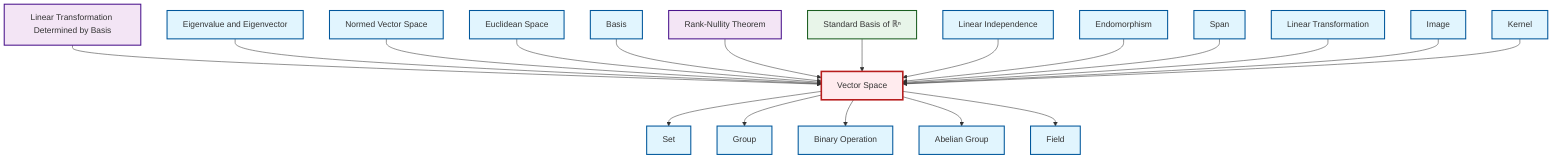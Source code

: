 graph TD
    classDef definition fill:#e1f5fe,stroke:#01579b,stroke-width:2px
    classDef theorem fill:#f3e5f5,stroke:#4a148c,stroke-width:2px
    classDef axiom fill:#fff3e0,stroke:#e65100,stroke-width:2px
    classDef example fill:#e8f5e9,stroke:#1b5e20,stroke-width:2px
    classDef current fill:#ffebee,stroke:#b71c1c,stroke-width:3px
    def-euclidean-space["Euclidean Space"]:::definition
    def-image["Image"]:::definition
    def-kernel["Kernel"]:::definition
    def-set["Set"]:::definition
    def-abelian-group["Abelian Group"]:::definition
    def-binary-operation["Binary Operation"]:::definition
    def-linear-independence["Linear Independence"]:::definition
    def-normed-vector-space["Normed Vector Space"]:::definition
    thm-linear-transformation-basis["Linear Transformation Determined by Basis"]:::theorem
    def-span["Span"]:::definition
    def-eigenvalue-eigenvector["Eigenvalue and Eigenvector"]:::definition
    def-linear-transformation["Linear Transformation"]:::definition
    def-group["Group"]:::definition
    def-vector-space["Vector Space"]:::definition
    def-endomorphism["Endomorphism"]:::definition
    ex-standard-basis-rn["Standard Basis of ℝⁿ"]:::example
    def-basis["Basis"]:::definition
    def-field["Field"]:::definition
    thm-rank-nullity["Rank-Nullity Theorem"]:::theorem
    def-vector-space --> def-set
    thm-linear-transformation-basis --> def-vector-space
    def-eigenvalue-eigenvector --> def-vector-space
    def-normed-vector-space --> def-vector-space
    def-euclidean-space --> def-vector-space
    def-basis --> def-vector-space
    thm-rank-nullity --> def-vector-space
    def-vector-space --> def-group
    ex-standard-basis-rn --> def-vector-space
    def-linear-independence --> def-vector-space
    def-vector-space --> def-binary-operation
    def-endomorphism --> def-vector-space
    def-span --> def-vector-space
    def-vector-space --> def-abelian-group
    def-linear-transformation --> def-vector-space
    def-image --> def-vector-space
    def-vector-space --> def-field
    def-kernel --> def-vector-space
    class def-vector-space current